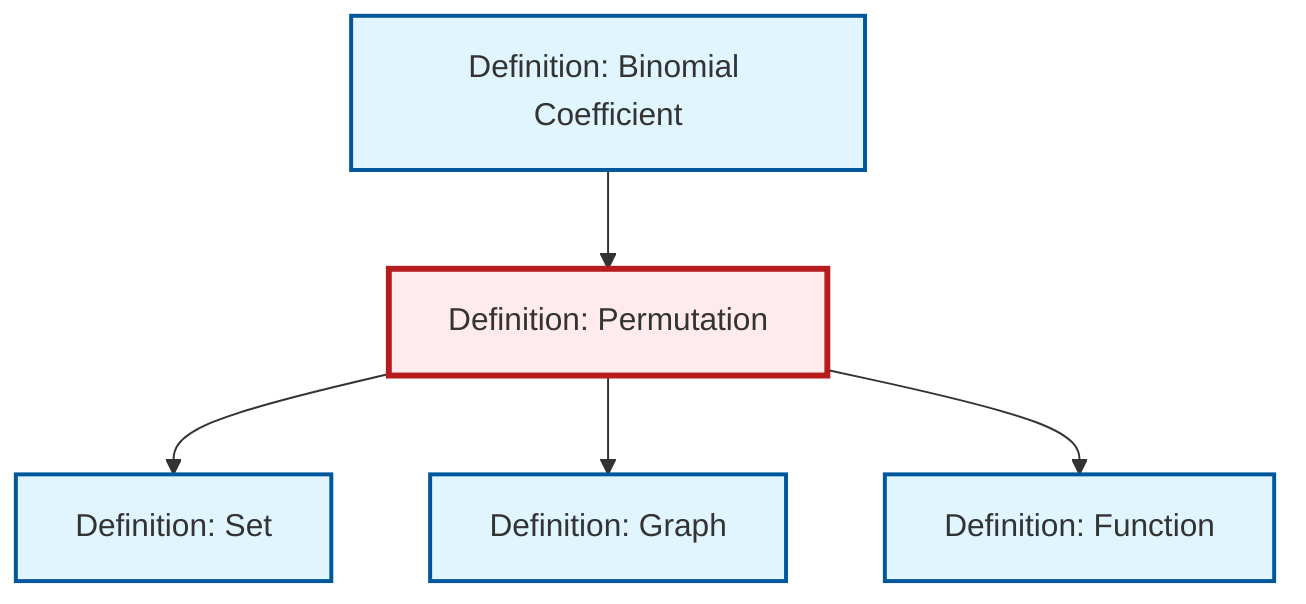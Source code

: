 graph TD
    classDef definition fill:#e1f5fe,stroke:#01579b,stroke-width:2px
    classDef theorem fill:#f3e5f5,stroke:#4a148c,stroke-width:2px
    classDef axiom fill:#fff3e0,stroke:#e65100,stroke-width:2px
    classDef example fill:#e8f5e9,stroke:#1b5e20,stroke-width:2px
    classDef current fill:#ffebee,stroke:#b71c1c,stroke-width:3px
    def-graph["Definition: Graph"]:::definition
    def-binomial-coefficient["Definition: Binomial Coefficient"]:::definition
    def-permutation["Definition: Permutation"]:::definition
    def-function["Definition: Function"]:::definition
    def-set["Definition: Set"]:::definition
    def-binomial-coefficient --> def-permutation
    def-permutation --> def-set
    def-permutation --> def-graph
    def-permutation --> def-function
    class def-permutation current